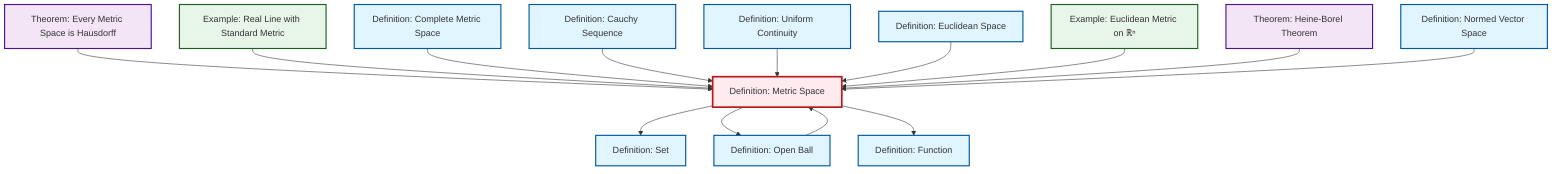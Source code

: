 graph TD
    classDef definition fill:#e1f5fe,stroke:#01579b,stroke-width:2px
    classDef theorem fill:#f3e5f5,stroke:#4a148c,stroke-width:2px
    classDef axiom fill:#fff3e0,stroke:#e65100,stroke-width:2px
    classDef example fill:#e8f5e9,stroke:#1b5e20,stroke-width:2px
    classDef current fill:#ffebee,stroke:#b71c1c,stroke-width:3px
    def-cauchy-sequence["Definition: Cauchy Sequence"]:::definition
    def-metric-space["Definition: Metric Space"]:::definition
    def-normed-vector-space["Definition: Normed Vector Space"]:::definition
    ex-real-line-metric["Example: Real Line with Standard Metric"]:::example
    ex-euclidean-metric["Example: Euclidean Metric on ℝⁿ"]:::example
    def-complete-metric-space["Definition: Complete Metric Space"]:::definition
    thm-heine-borel["Theorem: Heine-Borel Theorem"]:::theorem
    def-open-ball["Definition: Open Ball"]:::definition
    def-euclidean-space["Definition: Euclidean Space"]:::definition
    thm-metric-hausdorff["Theorem: Every Metric Space is Hausdorff"]:::theorem
    def-set["Definition: Set"]:::definition
    def-uniform-continuity["Definition: Uniform Continuity"]:::definition
    def-function["Definition: Function"]:::definition
    thm-metric-hausdorff --> def-metric-space
    def-metric-space --> def-set
    ex-real-line-metric --> def-metric-space
    def-complete-metric-space --> def-metric-space
    def-open-ball --> def-metric-space
    def-cauchy-sequence --> def-metric-space
    def-uniform-continuity --> def-metric-space
    def-euclidean-space --> def-metric-space
    ex-euclidean-metric --> def-metric-space
    thm-heine-borel --> def-metric-space
    def-metric-space --> def-open-ball
    def-metric-space --> def-function
    def-normed-vector-space --> def-metric-space
    class def-metric-space current